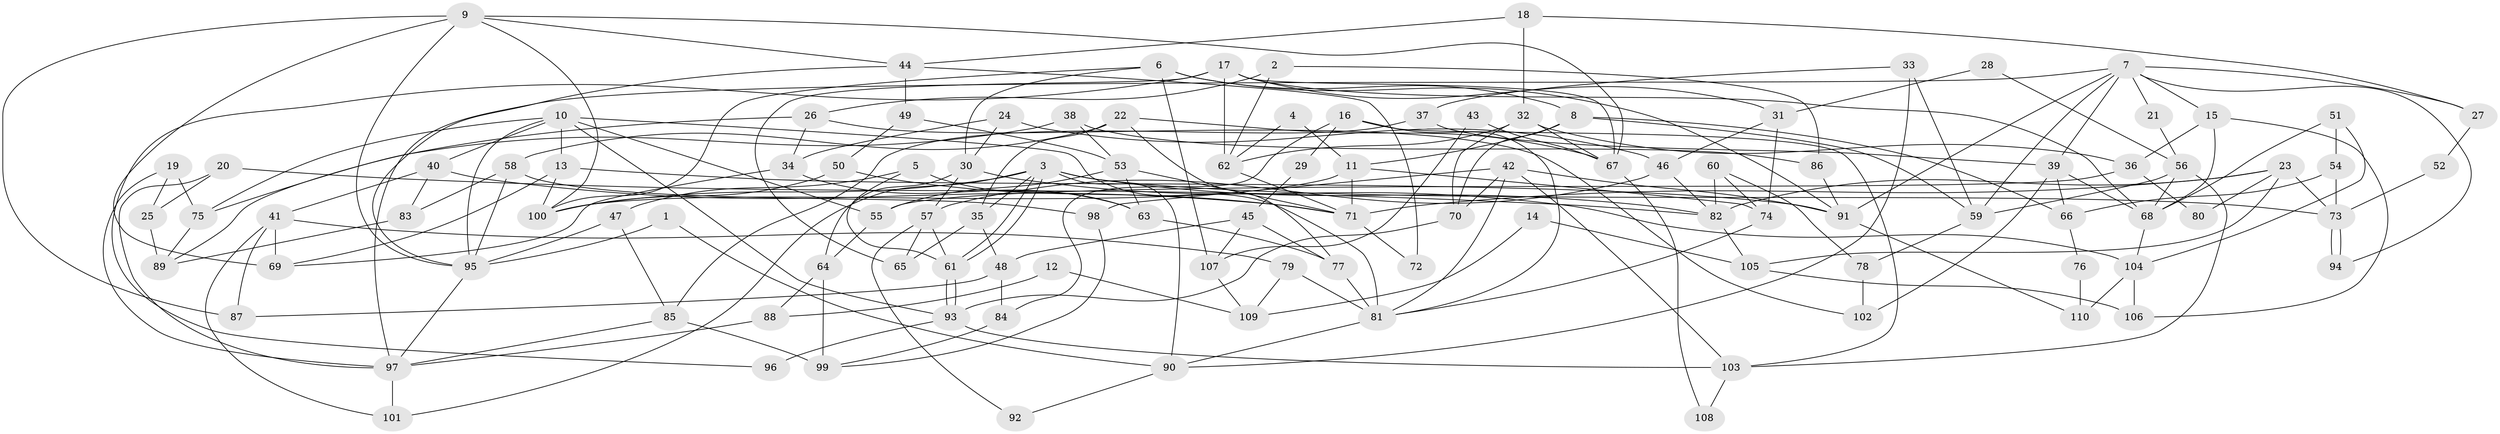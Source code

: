 // Generated by graph-tools (version 1.1) at 2025/02/03/09/25 03:02:03]
// undirected, 110 vertices, 220 edges
graph export_dot {
graph [start="1"]
  node [color=gray90,style=filled];
  1;
  2;
  3;
  4;
  5;
  6;
  7;
  8;
  9;
  10;
  11;
  12;
  13;
  14;
  15;
  16;
  17;
  18;
  19;
  20;
  21;
  22;
  23;
  24;
  25;
  26;
  27;
  28;
  29;
  30;
  31;
  32;
  33;
  34;
  35;
  36;
  37;
  38;
  39;
  40;
  41;
  42;
  43;
  44;
  45;
  46;
  47;
  48;
  49;
  50;
  51;
  52;
  53;
  54;
  55;
  56;
  57;
  58;
  59;
  60;
  61;
  62;
  63;
  64;
  65;
  66;
  67;
  68;
  69;
  70;
  71;
  72;
  73;
  74;
  75;
  76;
  77;
  78;
  79;
  80;
  81;
  82;
  83;
  84;
  85;
  86;
  87;
  88;
  89;
  90;
  91;
  92;
  93;
  94;
  95;
  96;
  97;
  98;
  99;
  100;
  101;
  102;
  103;
  104;
  105;
  106;
  107;
  108;
  109;
  110;
  1 -- 95;
  1 -- 90;
  2 -- 86;
  2 -- 26;
  2 -- 62;
  3 -- 100;
  3 -- 61;
  3 -- 61;
  3 -- 35;
  3 -- 73;
  3 -- 82;
  3 -- 90;
  3 -- 101;
  4 -- 11;
  4 -- 62;
  5 -- 61;
  5 -- 63;
  5 -- 47;
  6 -- 8;
  6 -- 100;
  6 -- 30;
  6 -- 91;
  6 -- 107;
  7 -- 97;
  7 -- 91;
  7 -- 15;
  7 -- 21;
  7 -- 27;
  7 -- 39;
  7 -- 59;
  7 -- 94;
  8 -- 11;
  8 -- 70;
  8 -- 59;
  8 -- 66;
  9 -- 95;
  9 -- 67;
  9 -- 44;
  9 -- 69;
  9 -- 87;
  9 -- 100;
  10 -- 93;
  10 -- 40;
  10 -- 13;
  10 -- 55;
  10 -- 75;
  10 -- 81;
  10 -- 95;
  11 -- 71;
  11 -- 100;
  11 -- 74;
  12 -- 109;
  12 -- 88;
  13 -- 69;
  13 -- 91;
  13 -- 100;
  14 -- 109;
  14 -- 105;
  15 -- 68;
  15 -- 36;
  15 -- 106;
  16 -- 103;
  16 -- 81;
  16 -- 29;
  16 -- 84;
  17 -- 65;
  17 -- 31;
  17 -- 62;
  17 -- 67;
  17 -- 68;
  17 -- 96;
  18 -- 44;
  18 -- 32;
  18 -- 27;
  19 -- 97;
  19 -- 75;
  19 -- 25;
  20 -- 82;
  20 -- 97;
  20 -- 25;
  21 -- 56;
  22 -- 58;
  22 -- 35;
  22 -- 67;
  22 -- 77;
  23 -- 73;
  23 -- 71;
  23 -- 80;
  23 -- 82;
  23 -- 105;
  24 -- 30;
  24 -- 46;
  24 -- 34;
  25 -- 89;
  26 -- 102;
  26 -- 34;
  26 -- 89;
  27 -- 52;
  28 -- 56;
  28 -- 31;
  29 -- 45;
  30 -- 104;
  30 -- 57;
  30 -- 64;
  31 -- 46;
  31 -- 74;
  32 -- 67;
  32 -- 62;
  32 -- 36;
  32 -- 70;
  33 -- 59;
  33 -- 90;
  33 -- 37;
  34 -- 63;
  34 -- 69;
  35 -- 48;
  35 -- 65;
  36 -- 55;
  36 -- 80;
  37 -- 39;
  37 -- 85;
  38 -- 75;
  38 -- 53;
  38 -- 86;
  39 -- 68;
  39 -- 66;
  39 -- 102;
  40 -- 83;
  40 -- 41;
  40 -- 71;
  41 -- 69;
  41 -- 101;
  41 -- 79;
  41 -- 87;
  42 -- 91;
  42 -- 70;
  42 -- 81;
  42 -- 98;
  42 -- 103;
  43 -- 107;
  43 -- 67;
  44 -- 49;
  44 -- 72;
  44 -- 95;
  45 -- 77;
  45 -- 48;
  45 -- 107;
  46 -- 82;
  46 -- 57;
  47 -- 95;
  47 -- 85;
  48 -- 84;
  48 -- 87;
  49 -- 50;
  49 -- 53;
  50 -- 71;
  50 -- 100;
  51 -- 54;
  51 -- 68;
  51 -- 104;
  52 -- 73;
  53 -- 55;
  53 -- 71;
  53 -- 63;
  54 -- 73;
  54 -- 66;
  55 -- 64;
  56 -- 59;
  56 -- 68;
  56 -- 103;
  57 -- 61;
  57 -- 65;
  57 -- 92;
  58 -- 95;
  58 -- 98;
  58 -- 83;
  59 -- 78;
  60 -- 74;
  60 -- 82;
  60 -- 78;
  61 -- 93;
  61 -- 93;
  62 -- 71;
  63 -- 77;
  64 -- 88;
  64 -- 99;
  66 -- 76;
  67 -- 108;
  68 -- 104;
  70 -- 93;
  71 -- 72;
  73 -- 94;
  73 -- 94;
  74 -- 81;
  75 -- 89;
  76 -- 110;
  77 -- 81;
  78 -- 102;
  79 -- 81;
  79 -- 109;
  81 -- 90;
  82 -- 105;
  83 -- 89;
  84 -- 99;
  85 -- 97;
  85 -- 99;
  86 -- 91;
  88 -- 97;
  90 -- 92;
  91 -- 110;
  93 -- 103;
  93 -- 96;
  95 -- 97;
  97 -- 101;
  98 -- 99;
  103 -- 108;
  104 -- 106;
  104 -- 110;
  105 -- 106;
  107 -- 109;
}
